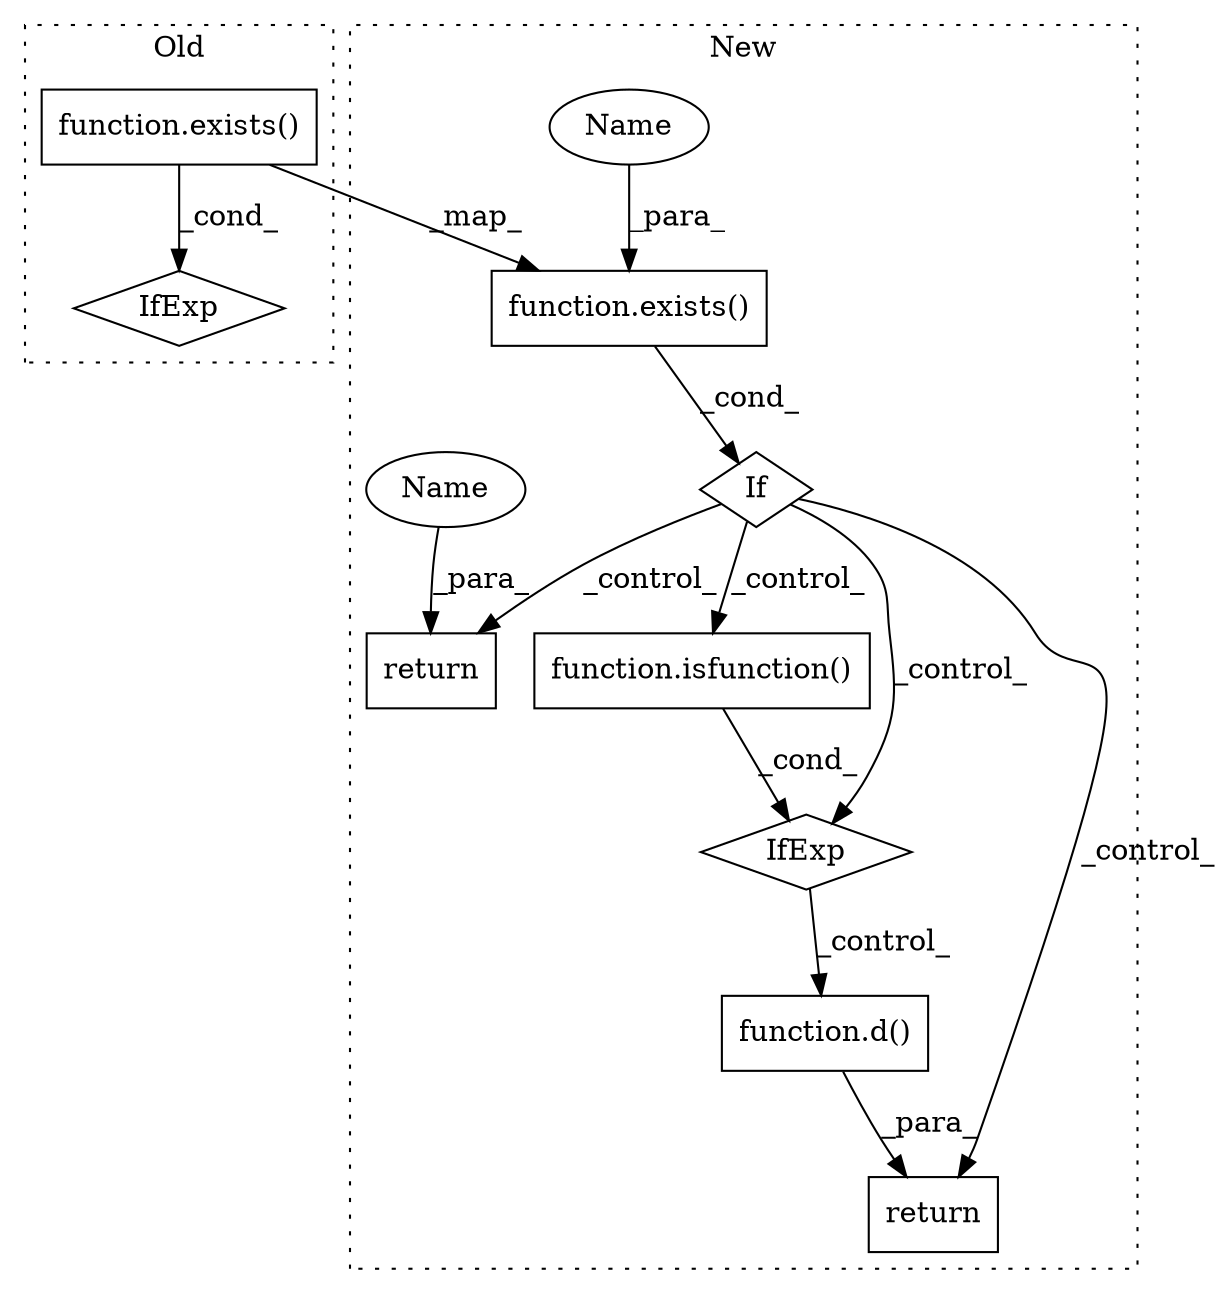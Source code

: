 digraph G {
subgraph cluster0 {
1 [label="IfExp" a="51" s="203,218" l="4,6" shape="diamond"];
9 [label="function.exists()" a="75" s="207,217" l="7,1" shape="box"];
label = "Old";
style="dotted";
}
subgraph cluster1 {
2 [label="function.isfunction()" a="75" s="277,289" l="11,1" shape="box"];
3 [label="If" a="96" s="224" l="3" shape="diamond"];
4 [label="IfExp" a="51" s="273,290" l="4,6" shape="diamond"];
5 [label="return" a="93" s="263" l="7" shape="box"];
6 [label="function.d()" a="75" s="270" l="3" shape="box"];
7 [label="return" a="93" s="248" l="7" shape="box"];
8 [label="function.exists()" a="75" s="227,237" l="7,1" shape="box"];
10 [label="Name" a="87" s="234" l="3" shape="ellipse"];
11 [label="Name" a="87" s="255" l="3" shape="ellipse"];
label = "New";
style="dotted";
}
2 -> 4 [label="_cond_"];
3 -> 7 [label="_control_"];
3 -> 5 [label="_control_"];
3 -> 2 [label="_control_"];
3 -> 4 [label="_control_"];
4 -> 6 [label="_control_"];
6 -> 5 [label="_para_"];
8 -> 3 [label="_cond_"];
9 -> 8 [label="_map_"];
9 -> 1 [label="_cond_"];
10 -> 8 [label="_para_"];
11 -> 7 [label="_para_"];
}